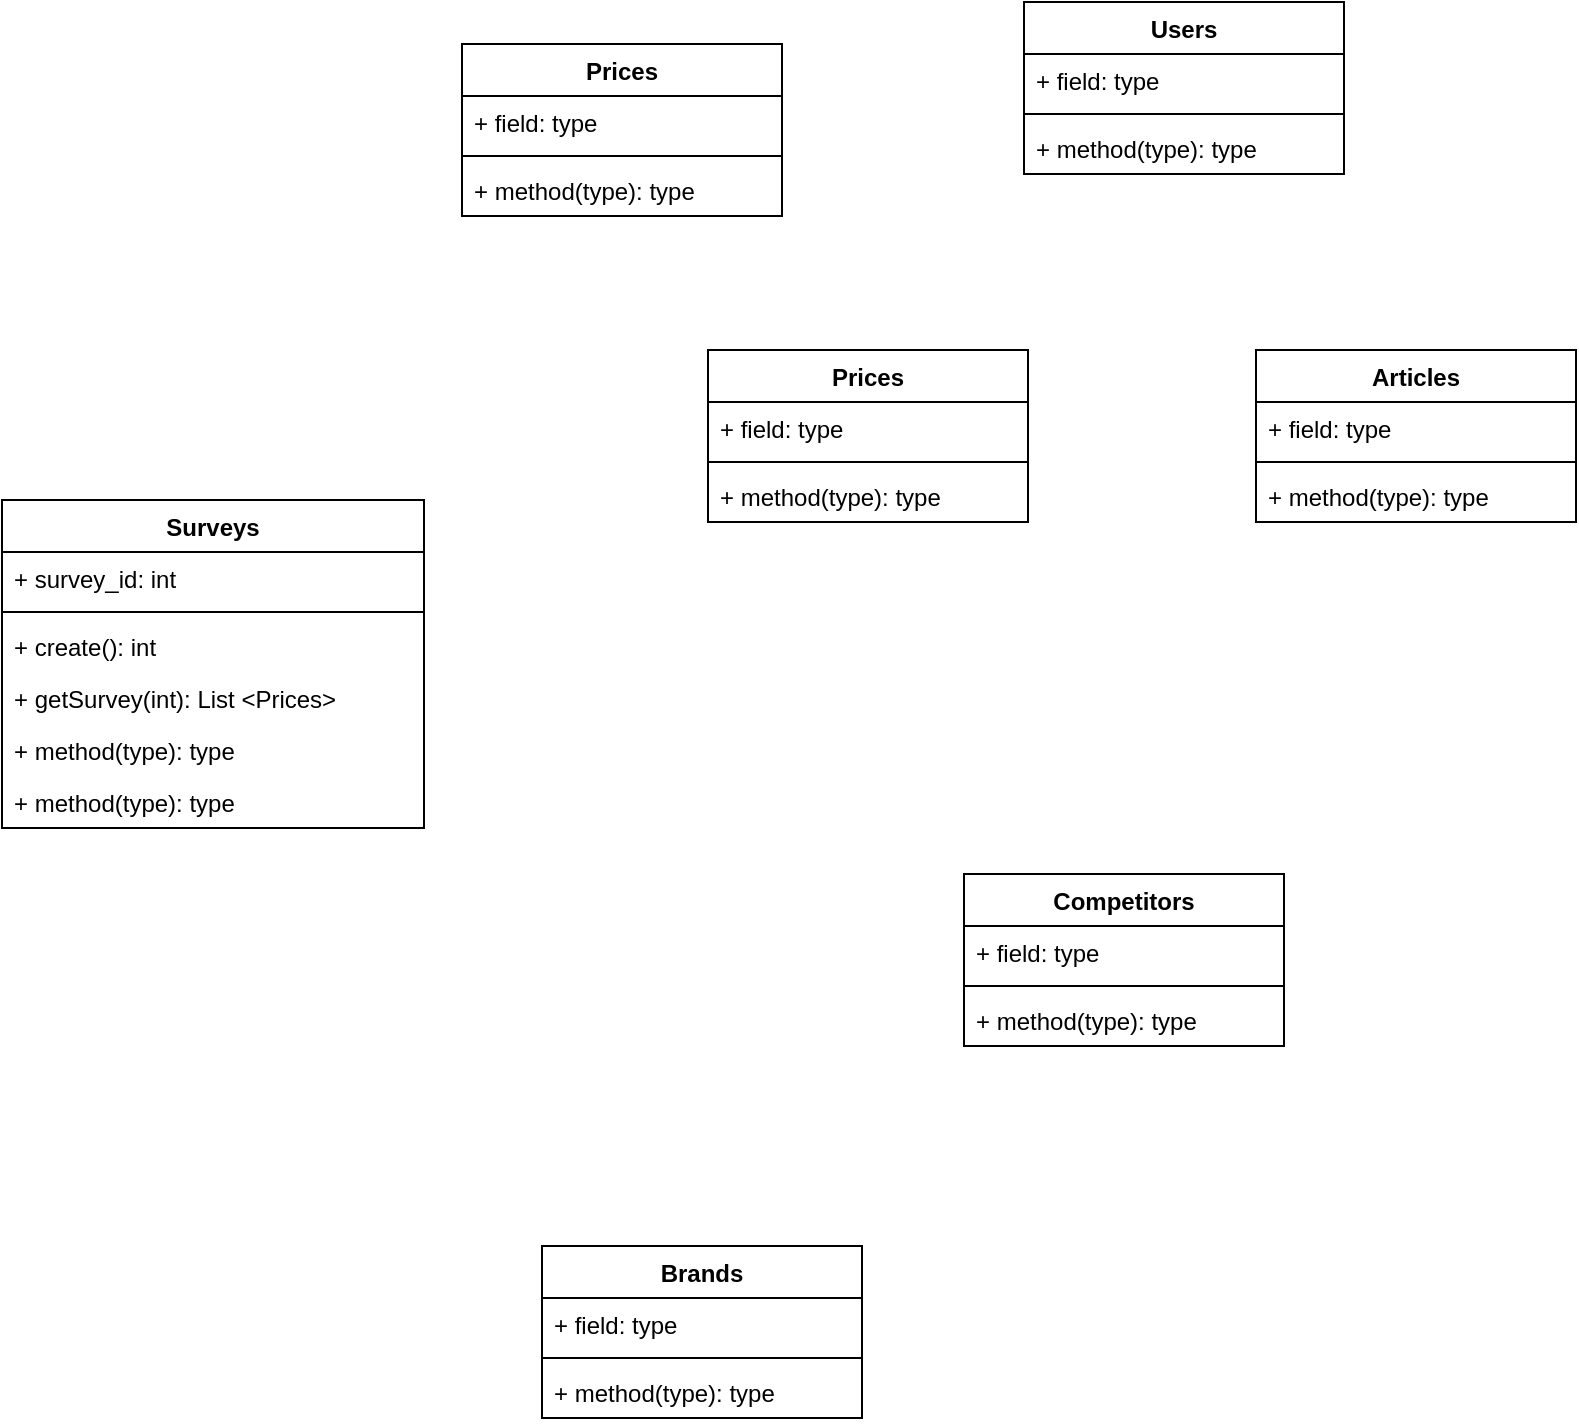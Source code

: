 <mxfile version="24.7.14">
  <diagram name="Página-1" id="CTo-NQfOwgLuIsPbYcQu">
    <mxGraphModel dx="1049" dy="901" grid="0" gridSize="10" guides="1" tooltips="1" connect="1" arrows="1" fold="1" page="0" pageScale="1" pageWidth="827" pageHeight="1169" math="0" shadow="0">
      <root>
        <mxCell id="0" />
        <mxCell id="1" parent="0" />
        <mxCell id="8L9yfN48BzI6VtHQ_48d-1" value="Surveys" style="swimlane;fontStyle=1;align=center;verticalAlign=top;childLayout=stackLayout;horizontal=1;startSize=26;horizontalStack=0;resizeParent=1;resizeParentMax=0;resizeLast=0;collapsible=1;marginBottom=0;whiteSpace=wrap;html=1;" parent="1" vertex="1">
          <mxGeometry x="-173" y="283" width="211" height="164" as="geometry" />
        </mxCell>
        <mxCell id="8L9yfN48BzI6VtHQ_48d-2" value="+ survey_id: int" style="text;strokeColor=none;fillColor=none;align=left;verticalAlign=top;spacingLeft=4;spacingRight=4;overflow=hidden;rotatable=0;points=[[0,0.5],[1,0.5]];portConstraint=eastwest;whiteSpace=wrap;html=1;" parent="8L9yfN48BzI6VtHQ_48d-1" vertex="1">
          <mxGeometry y="26" width="211" height="26" as="geometry" />
        </mxCell>
        <mxCell id="8L9yfN48BzI6VtHQ_48d-3" value="" style="line;strokeWidth=1;fillColor=none;align=left;verticalAlign=middle;spacingTop=-1;spacingLeft=3;spacingRight=3;rotatable=0;labelPosition=right;points=[];portConstraint=eastwest;strokeColor=inherit;" parent="8L9yfN48BzI6VtHQ_48d-1" vertex="1">
          <mxGeometry y="52" width="211" height="8" as="geometry" />
        </mxCell>
        <mxCell id="8L9yfN48BzI6VtHQ_48d-4" value="+ create(): int" style="text;strokeColor=none;fillColor=none;align=left;verticalAlign=top;spacingLeft=4;spacingRight=4;overflow=hidden;rotatable=0;points=[[0,0.5],[1,0.5]];portConstraint=eastwest;whiteSpace=wrap;html=1;" parent="8L9yfN48BzI6VtHQ_48d-1" vertex="1">
          <mxGeometry y="60" width="211" height="26" as="geometry" />
        </mxCell>
        <mxCell id="wmeQKVlpqXdMZzNfLxXZ-26" value="+ getSurvey(int): List &amp;lt;Prices&amp;gt;" style="text;strokeColor=none;fillColor=none;align=left;verticalAlign=top;spacingLeft=4;spacingRight=4;overflow=hidden;rotatable=0;points=[[0,0.5],[1,0.5]];portConstraint=eastwest;whiteSpace=wrap;html=1;" vertex="1" parent="8L9yfN48BzI6VtHQ_48d-1">
          <mxGeometry y="86" width="211" height="26" as="geometry" />
        </mxCell>
        <mxCell id="wmeQKVlpqXdMZzNfLxXZ-27" value="+ method(type): type" style="text;strokeColor=none;fillColor=none;align=left;verticalAlign=top;spacingLeft=4;spacingRight=4;overflow=hidden;rotatable=0;points=[[0,0.5],[1,0.5]];portConstraint=eastwest;whiteSpace=wrap;html=1;" vertex="1" parent="8L9yfN48BzI6VtHQ_48d-1">
          <mxGeometry y="112" width="211" height="26" as="geometry" />
        </mxCell>
        <mxCell id="wmeQKVlpqXdMZzNfLxXZ-28" value="+ method(type): type" style="text;strokeColor=none;fillColor=none;align=left;verticalAlign=top;spacingLeft=4;spacingRight=4;overflow=hidden;rotatable=0;points=[[0,0.5],[1,0.5]];portConstraint=eastwest;whiteSpace=wrap;html=1;" vertex="1" parent="8L9yfN48BzI6VtHQ_48d-1">
          <mxGeometry y="138" width="211" height="26" as="geometry" />
        </mxCell>
        <mxCell id="wmeQKVlpqXdMZzNfLxXZ-2" value="Prices" style="swimlane;fontStyle=1;align=center;verticalAlign=top;childLayout=stackLayout;horizontal=1;startSize=26;horizontalStack=0;resizeParent=1;resizeParentMax=0;resizeLast=0;collapsible=1;marginBottom=0;whiteSpace=wrap;html=1;" vertex="1" parent="1">
          <mxGeometry x="180" y="208" width="160" height="86" as="geometry" />
        </mxCell>
        <mxCell id="wmeQKVlpqXdMZzNfLxXZ-3" value="+ field: type" style="text;strokeColor=none;fillColor=none;align=left;verticalAlign=top;spacingLeft=4;spacingRight=4;overflow=hidden;rotatable=0;points=[[0,0.5],[1,0.5]];portConstraint=eastwest;whiteSpace=wrap;html=1;" vertex="1" parent="wmeQKVlpqXdMZzNfLxXZ-2">
          <mxGeometry y="26" width="160" height="26" as="geometry" />
        </mxCell>
        <mxCell id="wmeQKVlpqXdMZzNfLxXZ-4" value="" style="line;strokeWidth=1;fillColor=none;align=left;verticalAlign=middle;spacingTop=-1;spacingLeft=3;spacingRight=3;rotatable=0;labelPosition=right;points=[];portConstraint=eastwest;strokeColor=inherit;" vertex="1" parent="wmeQKVlpqXdMZzNfLxXZ-2">
          <mxGeometry y="52" width="160" height="8" as="geometry" />
        </mxCell>
        <mxCell id="wmeQKVlpqXdMZzNfLxXZ-5" value="+ method(type): type" style="text;strokeColor=none;fillColor=none;align=left;verticalAlign=top;spacingLeft=4;spacingRight=4;overflow=hidden;rotatable=0;points=[[0,0.5],[1,0.5]];portConstraint=eastwest;whiteSpace=wrap;html=1;" vertex="1" parent="wmeQKVlpqXdMZzNfLxXZ-2">
          <mxGeometry y="60" width="160" height="26" as="geometry" />
        </mxCell>
        <mxCell id="wmeQKVlpqXdMZzNfLxXZ-6" value="Competitors" style="swimlane;fontStyle=1;align=center;verticalAlign=top;childLayout=stackLayout;horizontal=1;startSize=26;horizontalStack=0;resizeParent=1;resizeParentMax=0;resizeLast=0;collapsible=1;marginBottom=0;whiteSpace=wrap;html=1;" vertex="1" parent="1">
          <mxGeometry x="308" y="470" width="160" height="86" as="geometry" />
        </mxCell>
        <mxCell id="wmeQKVlpqXdMZzNfLxXZ-7" value="+ field: type" style="text;strokeColor=none;fillColor=none;align=left;verticalAlign=top;spacingLeft=4;spacingRight=4;overflow=hidden;rotatable=0;points=[[0,0.5],[1,0.5]];portConstraint=eastwest;whiteSpace=wrap;html=1;" vertex="1" parent="wmeQKVlpqXdMZzNfLxXZ-6">
          <mxGeometry y="26" width="160" height="26" as="geometry" />
        </mxCell>
        <mxCell id="wmeQKVlpqXdMZzNfLxXZ-8" value="" style="line;strokeWidth=1;fillColor=none;align=left;verticalAlign=middle;spacingTop=-1;spacingLeft=3;spacingRight=3;rotatable=0;labelPosition=right;points=[];portConstraint=eastwest;strokeColor=inherit;" vertex="1" parent="wmeQKVlpqXdMZzNfLxXZ-6">
          <mxGeometry y="52" width="160" height="8" as="geometry" />
        </mxCell>
        <mxCell id="wmeQKVlpqXdMZzNfLxXZ-9" value="+ method(type): type" style="text;strokeColor=none;fillColor=none;align=left;verticalAlign=top;spacingLeft=4;spacingRight=4;overflow=hidden;rotatable=0;points=[[0,0.5],[1,0.5]];portConstraint=eastwest;whiteSpace=wrap;html=1;" vertex="1" parent="wmeQKVlpqXdMZzNfLxXZ-6">
          <mxGeometry y="60" width="160" height="26" as="geometry" />
        </mxCell>
        <mxCell id="wmeQKVlpqXdMZzNfLxXZ-10" value="Brands&lt;span style=&quot;color: rgba(0, 0, 0, 0); font-family: monospace; font-size: 0px; font-weight: 400; text-align: start; text-wrap: nowrap;&quot;&gt;%3CmxGraphModel%3E%3Croot%3E%3CmxCell%20id%3D%220%22%2F%3E%3CmxCell%20id%3D%221%22%20parent%3D%220%22%2F%3E%3CmxCell%20id%3D%222%22%20value%3D%22Prices%22%20style%3D%22swimlane%3BfontStyle%3D1%3Balign%3Dcenter%3BverticalAlign%3Dtop%3BchildLayout%3DstackLayout%3Bhorizontal%3D1%3BstartSize%3D26%3BhorizontalStack%3D0%3BresizeParent%3D1%3BresizeParentMax%3D0%3BresizeLast%3D0%3Bcollapsible%3D1%3BmarginBottom%3D0%3BwhiteSpace%3Dwrap%3Bhtml%3D1%3B%22%20vertex%3D%221%22%20parent%3D%221%22%3E%3CmxGeometry%20x%3D%22180%22%20y%3D%22208%22%20width%3D%22160%22%20height%3D%2286%22%20as%3D%22geometry%22%2F%3E%3C%2FmxCell%3E%3CmxCell%20id%3D%223%22%20value%3D%22%2B%20field%3A%20type%22%20style%3D%22text%3BstrokeColor%3Dnone%3BfillColor%3Dnone%3Balign%3Dleft%3BverticalAlign%3Dtop%3BspacingLeft%3D4%3BspacingRight%3D4%3Boverflow%3Dhidden%3Brotatable%3D0%3Bpoints%3D%5B%5B0%2C0.5%5D%2C%5B1%2C0.5%5D%5D%3BportConstraint%3Deastwest%3BwhiteSpace%3Dwrap%3Bhtml%3D1%3B%22%20vertex%3D%221%22%20parent%3D%222%22%3E%3CmxGeometry%20y%3D%2226%22%20width%3D%22160%22%20height%3D%2226%22%20as%3D%22geometry%22%2F%3E%3C%2FmxCell%3E%3CmxCell%20id%3D%224%22%20value%3D%22%22%20style%3D%22line%3BstrokeWidth%3D1%3BfillColor%3Dnone%3Balign%3Dleft%3BverticalAlign%3Dmiddle%3BspacingTop%3D-1%3BspacingLeft%3D3%3BspacingRight%3D3%3Brotatable%3D0%3BlabelPosition%3Dright%3Bpoints%3D%5B%5D%3BportConstraint%3Deastwest%3BstrokeColor%3Dinherit%3B%22%20vertex%3D%221%22%20parent%3D%222%22%3E%3CmxGeometry%20y%3D%2252%22%20width%3D%22160%22%20height%3D%228%22%20as%3D%22geometry%22%2F%3E%3C%2FmxCell%3E%3CmxCell%20id%3D%225%22%20value%3D%22%2B%20method(type)%3A%20type%22%20style%3D%22text%3BstrokeColor%3Dnone%3BfillColor%3Dnone%3Balign%3Dleft%3BverticalAlign%3Dtop%3BspacingLeft%3D4%3BspacingRight%3D4%3Boverflow%3Dhidden%3Brotatable%3D0%3Bpoints%3D%5B%5B0%2C0.5%5D%2C%5B1%2C0.5%5D%5D%3BportConstraint%3Deastwest%3BwhiteSpace%3Dwrap%3Bhtml%3D1%3B%22%20vertex%3D%221%22%20parent%3D%222%22%3E%3CmxGeometry%20y%3D%2260%22%20width%3D%22160%22%20height%3D%2226%22%20as%3D%22geometry%22%2F%3E%3C%2FmxCell%3E%3C%2Froot%3E%3C%2FmxGraphModel%3E&lt;/span&gt;" style="swimlane;fontStyle=1;align=center;verticalAlign=top;childLayout=stackLayout;horizontal=1;startSize=26;horizontalStack=0;resizeParent=1;resizeParentMax=0;resizeLast=0;collapsible=1;marginBottom=0;whiteSpace=wrap;html=1;" vertex="1" parent="1">
          <mxGeometry x="97" y="656" width="160" height="86" as="geometry" />
        </mxCell>
        <mxCell id="wmeQKVlpqXdMZzNfLxXZ-11" value="+ field: type" style="text;strokeColor=none;fillColor=none;align=left;verticalAlign=top;spacingLeft=4;spacingRight=4;overflow=hidden;rotatable=0;points=[[0,0.5],[1,0.5]];portConstraint=eastwest;whiteSpace=wrap;html=1;" vertex="1" parent="wmeQKVlpqXdMZzNfLxXZ-10">
          <mxGeometry y="26" width="160" height="26" as="geometry" />
        </mxCell>
        <mxCell id="wmeQKVlpqXdMZzNfLxXZ-12" value="" style="line;strokeWidth=1;fillColor=none;align=left;verticalAlign=middle;spacingTop=-1;spacingLeft=3;spacingRight=3;rotatable=0;labelPosition=right;points=[];portConstraint=eastwest;strokeColor=inherit;" vertex="1" parent="wmeQKVlpqXdMZzNfLxXZ-10">
          <mxGeometry y="52" width="160" height="8" as="geometry" />
        </mxCell>
        <mxCell id="wmeQKVlpqXdMZzNfLxXZ-13" value="+ method(type): type" style="text;strokeColor=none;fillColor=none;align=left;verticalAlign=top;spacingLeft=4;spacingRight=4;overflow=hidden;rotatable=0;points=[[0,0.5],[1,0.5]];portConstraint=eastwest;whiteSpace=wrap;html=1;" vertex="1" parent="wmeQKVlpqXdMZzNfLxXZ-10">
          <mxGeometry y="60" width="160" height="26" as="geometry" />
        </mxCell>
        <mxCell id="wmeQKVlpqXdMZzNfLxXZ-14" value="Articles" style="swimlane;fontStyle=1;align=center;verticalAlign=top;childLayout=stackLayout;horizontal=1;startSize=26;horizontalStack=0;resizeParent=1;resizeParentMax=0;resizeLast=0;collapsible=1;marginBottom=0;whiteSpace=wrap;html=1;" vertex="1" parent="1">
          <mxGeometry x="454" y="208" width="160" height="86" as="geometry" />
        </mxCell>
        <mxCell id="wmeQKVlpqXdMZzNfLxXZ-15" value="+ field: type" style="text;strokeColor=none;fillColor=none;align=left;verticalAlign=top;spacingLeft=4;spacingRight=4;overflow=hidden;rotatable=0;points=[[0,0.5],[1,0.5]];portConstraint=eastwest;whiteSpace=wrap;html=1;" vertex="1" parent="wmeQKVlpqXdMZzNfLxXZ-14">
          <mxGeometry y="26" width="160" height="26" as="geometry" />
        </mxCell>
        <mxCell id="wmeQKVlpqXdMZzNfLxXZ-16" value="" style="line;strokeWidth=1;fillColor=none;align=left;verticalAlign=middle;spacingTop=-1;spacingLeft=3;spacingRight=3;rotatable=0;labelPosition=right;points=[];portConstraint=eastwest;strokeColor=inherit;" vertex="1" parent="wmeQKVlpqXdMZzNfLxXZ-14">
          <mxGeometry y="52" width="160" height="8" as="geometry" />
        </mxCell>
        <mxCell id="wmeQKVlpqXdMZzNfLxXZ-17" value="+ method(type): type" style="text;strokeColor=none;fillColor=none;align=left;verticalAlign=top;spacingLeft=4;spacingRight=4;overflow=hidden;rotatable=0;points=[[0,0.5],[1,0.5]];portConstraint=eastwest;whiteSpace=wrap;html=1;" vertex="1" parent="wmeQKVlpqXdMZzNfLxXZ-14">
          <mxGeometry y="60" width="160" height="26" as="geometry" />
        </mxCell>
        <mxCell id="wmeQKVlpqXdMZzNfLxXZ-18" value="Prices" style="swimlane;fontStyle=1;align=center;verticalAlign=top;childLayout=stackLayout;horizontal=1;startSize=26;horizontalStack=0;resizeParent=1;resizeParentMax=0;resizeLast=0;collapsible=1;marginBottom=0;whiteSpace=wrap;html=1;" vertex="1" parent="1">
          <mxGeometry x="57" y="55" width="160" height="86" as="geometry" />
        </mxCell>
        <mxCell id="wmeQKVlpqXdMZzNfLxXZ-19" value="+ field: type" style="text;strokeColor=none;fillColor=none;align=left;verticalAlign=top;spacingLeft=4;spacingRight=4;overflow=hidden;rotatable=0;points=[[0,0.5],[1,0.5]];portConstraint=eastwest;whiteSpace=wrap;html=1;" vertex="1" parent="wmeQKVlpqXdMZzNfLxXZ-18">
          <mxGeometry y="26" width="160" height="26" as="geometry" />
        </mxCell>
        <mxCell id="wmeQKVlpqXdMZzNfLxXZ-20" value="" style="line;strokeWidth=1;fillColor=none;align=left;verticalAlign=middle;spacingTop=-1;spacingLeft=3;spacingRight=3;rotatable=0;labelPosition=right;points=[];portConstraint=eastwest;strokeColor=inherit;" vertex="1" parent="wmeQKVlpqXdMZzNfLxXZ-18">
          <mxGeometry y="52" width="160" height="8" as="geometry" />
        </mxCell>
        <mxCell id="wmeQKVlpqXdMZzNfLxXZ-21" value="+ method(type): type" style="text;strokeColor=none;fillColor=none;align=left;verticalAlign=top;spacingLeft=4;spacingRight=4;overflow=hidden;rotatable=0;points=[[0,0.5],[1,0.5]];portConstraint=eastwest;whiteSpace=wrap;html=1;" vertex="1" parent="wmeQKVlpqXdMZzNfLxXZ-18">
          <mxGeometry y="60" width="160" height="26" as="geometry" />
        </mxCell>
        <mxCell id="wmeQKVlpqXdMZzNfLxXZ-22" value="Users" style="swimlane;fontStyle=1;align=center;verticalAlign=top;childLayout=stackLayout;horizontal=1;startSize=26;horizontalStack=0;resizeParent=1;resizeParentMax=0;resizeLast=0;collapsible=1;marginBottom=0;whiteSpace=wrap;html=1;" vertex="1" parent="1">
          <mxGeometry x="338" y="34" width="160" height="86" as="geometry" />
        </mxCell>
        <mxCell id="wmeQKVlpqXdMZzNfLxXZ-23" value="+ field: type" style="text;strokeColor=none;fillColor=none;align=left;verticalAlign=top;spacingLeft=4;spacingRight=4;overflow=hidden;rotatable=0;points=[[0,0.5],[1,0.5]];portConstraint=eastwest;whiteSpace=wrap;html=1;" vertex="1" parent="wmeQKVlpqXdMZzNfLxXZ-22">
          <mxGeometry y="26" width="160" height="26" as="geometry" />
        </mxCell>
        <mxCell id="wmeQKVlpqXdMZzNfLxXZ-24" value="" style="line;strokeWidth=1;fillColor=none;align=left;verticalAlign=middle;spacingTop=-1;spacingLeft=3;spacingRight=3;rotatable=0;labelPosition=right;points=[];portConstraint=eastwest;strokeColor=inherit;" vertex="1" parent="wmeQKVlpqXdMZzNfLxXZ-22">
          <mxGeometry y="52" width="160" height="8" as="geometry" />
        </mxCell>
        <mxCell id="wmeQKVlpqXdMZzNfLxXZ-25" value="+ method(type): type" style="text;strokeColor=none;fillColor=none;align=left;verticalAlign=top;spacingLeft=4;spacingRight=4;overflow=hidden;rotatable=0;points=[[0,0.5],[1,0.5]];portConstraint=eastwest;whiteSpace=wrap;html=1;" vertex="1" parent="wmeQKVlpqXdMZzNfLxXZ-22">
          <mxGeometry y="60" width="160" height="26" as="geometry" />
        </mxCell>
      </root>
    </mxGraphModel>
  </diagram>
</mxfile>
